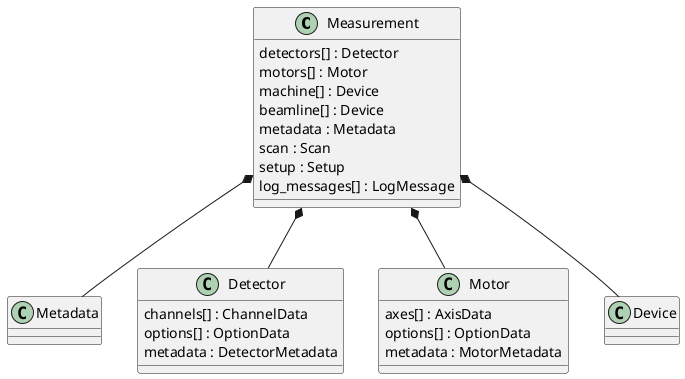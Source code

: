 @startuml
'https://plantuml.com/class-diagram

class Measurement {
    detectors[] : Detector
    motors[] : Motor
    machine[] : Device
    beamline[] : Device
    metadata : Metadata
    scan : Scan
    setup : Setup
    log_messages[] : LogMessage
}

Measurement *-- Metadata
Measurement *-- Detector
Measurement *-- Motor
Measurement *-- Device

class Metadata {
}

class Detector {
    channels[] : ChannelData
    options[] : OptionData
    metadata : DetectorMetadata
}

class Motor {
    axes[] : AxisData
    options[] : OptionData
    metadata : MotorMetadata
}

class Device {
}

@enduml